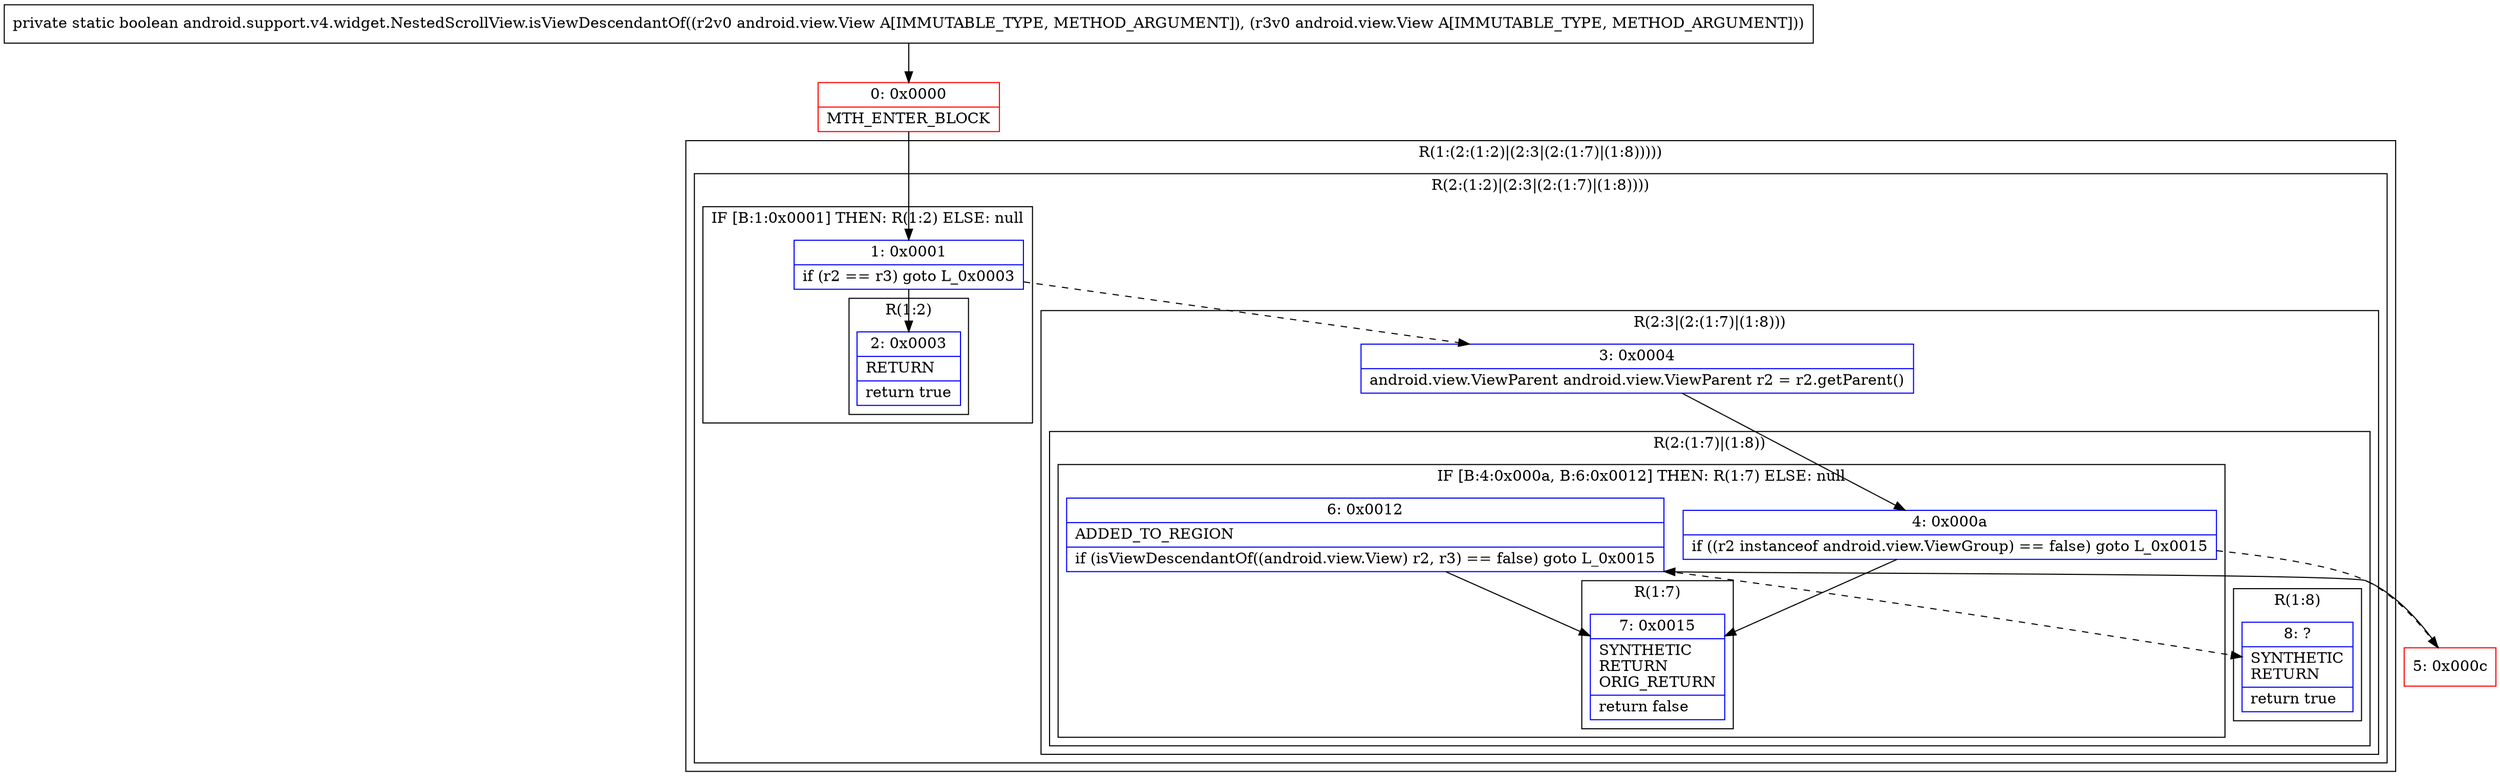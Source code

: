 digraph "CFG forandroid.support.v4.widget.NestedScrollView.isViewDescendantOf(Landroid\/view\/View;Landroid\/view\/View;)Z" {
subgraph cluster_Region_780639301 {
label = "R(1:(2:(1:2)|(2:3|(2:(1:7)|(1:8)))))";
node [shape=record,color=blue];
subgraph cluster_Region_1002071891 {
label = "R(2:(1:2)|(2:3|(2:(1:7)|(1:8))))";
node [shape=record,color=blue];
subgraph cluster_IfRegion_1508291608 {
label = "IF [B:1:0x0001] THEN: R(1:2) ELSE: null";
node [shape=record,color=blue];
Node_1 [shape=record,label="{1\:\ 0x0001|if (r2 == r3) goto L_0x0003\l}"];
subgraph cluster_Region_1478209685 {
label = "R(1:2)";
node [shape=record,color=blue];
Node_2 [shape=record,label="{2\:\ 0x0003|RETURN\l|return true\l}"];
}
}
subgraph cluster_Region_710596320 {
label = "R(2:3|(2:(1:7)|(1:8)))";
node [shape=record,color=blue];
Node_3 [shape=record,label="{3\:\ 0x0004|android.view.ViewParent android.view.ViewParent r2 = r2.getParent()\l}"];
subgraph cluster_Region_1248619111 {
label = "R(2:(1:7)|(1:8))";
node [shape=record,color=blue];
subgraph cluster_IfRegion_287838959 {
label = "IF [B:4:0x000a, B:6:0x0012] THEN: R(1:7) ELSE: null";
node [shape=record,color=blue];
Node_4 [shape=record,label="{4\:\ 0x000a|if ((r2 instanceof android.view.ViewGroup) == false) goto L_0x0015\l}"];
Node_6 [shape=record,label="{6\:\ 0x0012|ADDED_TO_REGION\l|if (isViewDescendantOf((android.view.View) r2, r3) == false) goto L_0x0015\l}"];
subgraph cluster_Region_579083398 {
label = "R(1:7)";
node [shape=record,color=blue];
Node_7 [shape=record,label="{7\:\ 0x0015|SYNTHETIC\lRETURN\lORIG_RETURN\l|return false\l}"];
}
}
subgraph cluster_Region_1320037050 {
label = "R(1:8)";
node [shape=record,color=blue];
Node_8 [shape=record,label="{8\:\ ?|SYNTHETIC\lRETURN\l|return true\l}"];
}
}
}
}
}
Node_0 [shape=record,color=red,label="{0\:\ 0x0000|MTH_ENTER_BLOCK\l}"];
Node_5 [shape=record,color=red,label="{5\:\ 0x000c}"];
MethodNode[shape=record,label="{private static boolean android.support.v4.widget.NestedScrollView.isViewDescendantOf((r2v0 android.view.View A[IMMUTABLE_TYPE, METHOD_ARGUMENT]), (r3v0 android.view.View A[IMMUTABLE_TYPE, METHOD_ARGUMENT])) }"];
MethodNode -> Node_0;
Node_1 -> Node_2;
Node_1 -> Node_3[style=dashed];
Node_3 -> Node_4;
Node_4 -> Node_5[style=dashed];
Node_4 -> Node_7;
Node_6 -> Node_7;
Node_6 -> Node_8[style=dashed];
Node_0 -> Node_1;
Node_5 -> Node_6;
}

